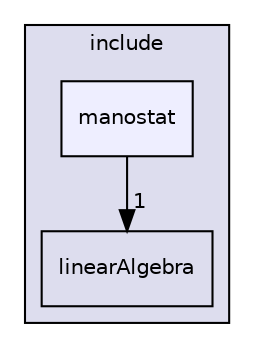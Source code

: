 digraph "/home/runner/work/pimd_qmcf/pimd_qmcf/include/manostat" {
  compound=true
  node [ fontsize="10", fontname="Helvetica"];
  edge [ labelfontsize="10", labelfontname="Helvetica"];
  subgraph clusterdir_d44c64559bbebec7f509842c48db8b23 {
    graph [ bgcolor="#ddddee", pencolor="black", label="include" fontname="Helvetica", fontsize="10", URL="dir_d44c64559bbebec7f509842c48db8b23.html"]
  dir_f8986cdcb0800a07ddb435fc91942378 [shape=box label="linearAlgebra" URL="dir_f8986cdcb0800a07ddb435fc91942378.html"];
  dir_7ac7d35bd22a16c7b6987fede5249a8c [shape=box, label="manostat", style="filled", fillcolor="#eeeeff", pencolor="black", URL="dir_7ac7d35bd22a16c7b6987fede5249a8c.html"];
  }
  dir_7ac7d35bd22a16c7b6987fede5249a8c->dir_f8986cdcb0800a07ddb435fc91942378 [headlabel="1", labeldistance=1.5 headhref="dir_000021_000020.html"];
}
